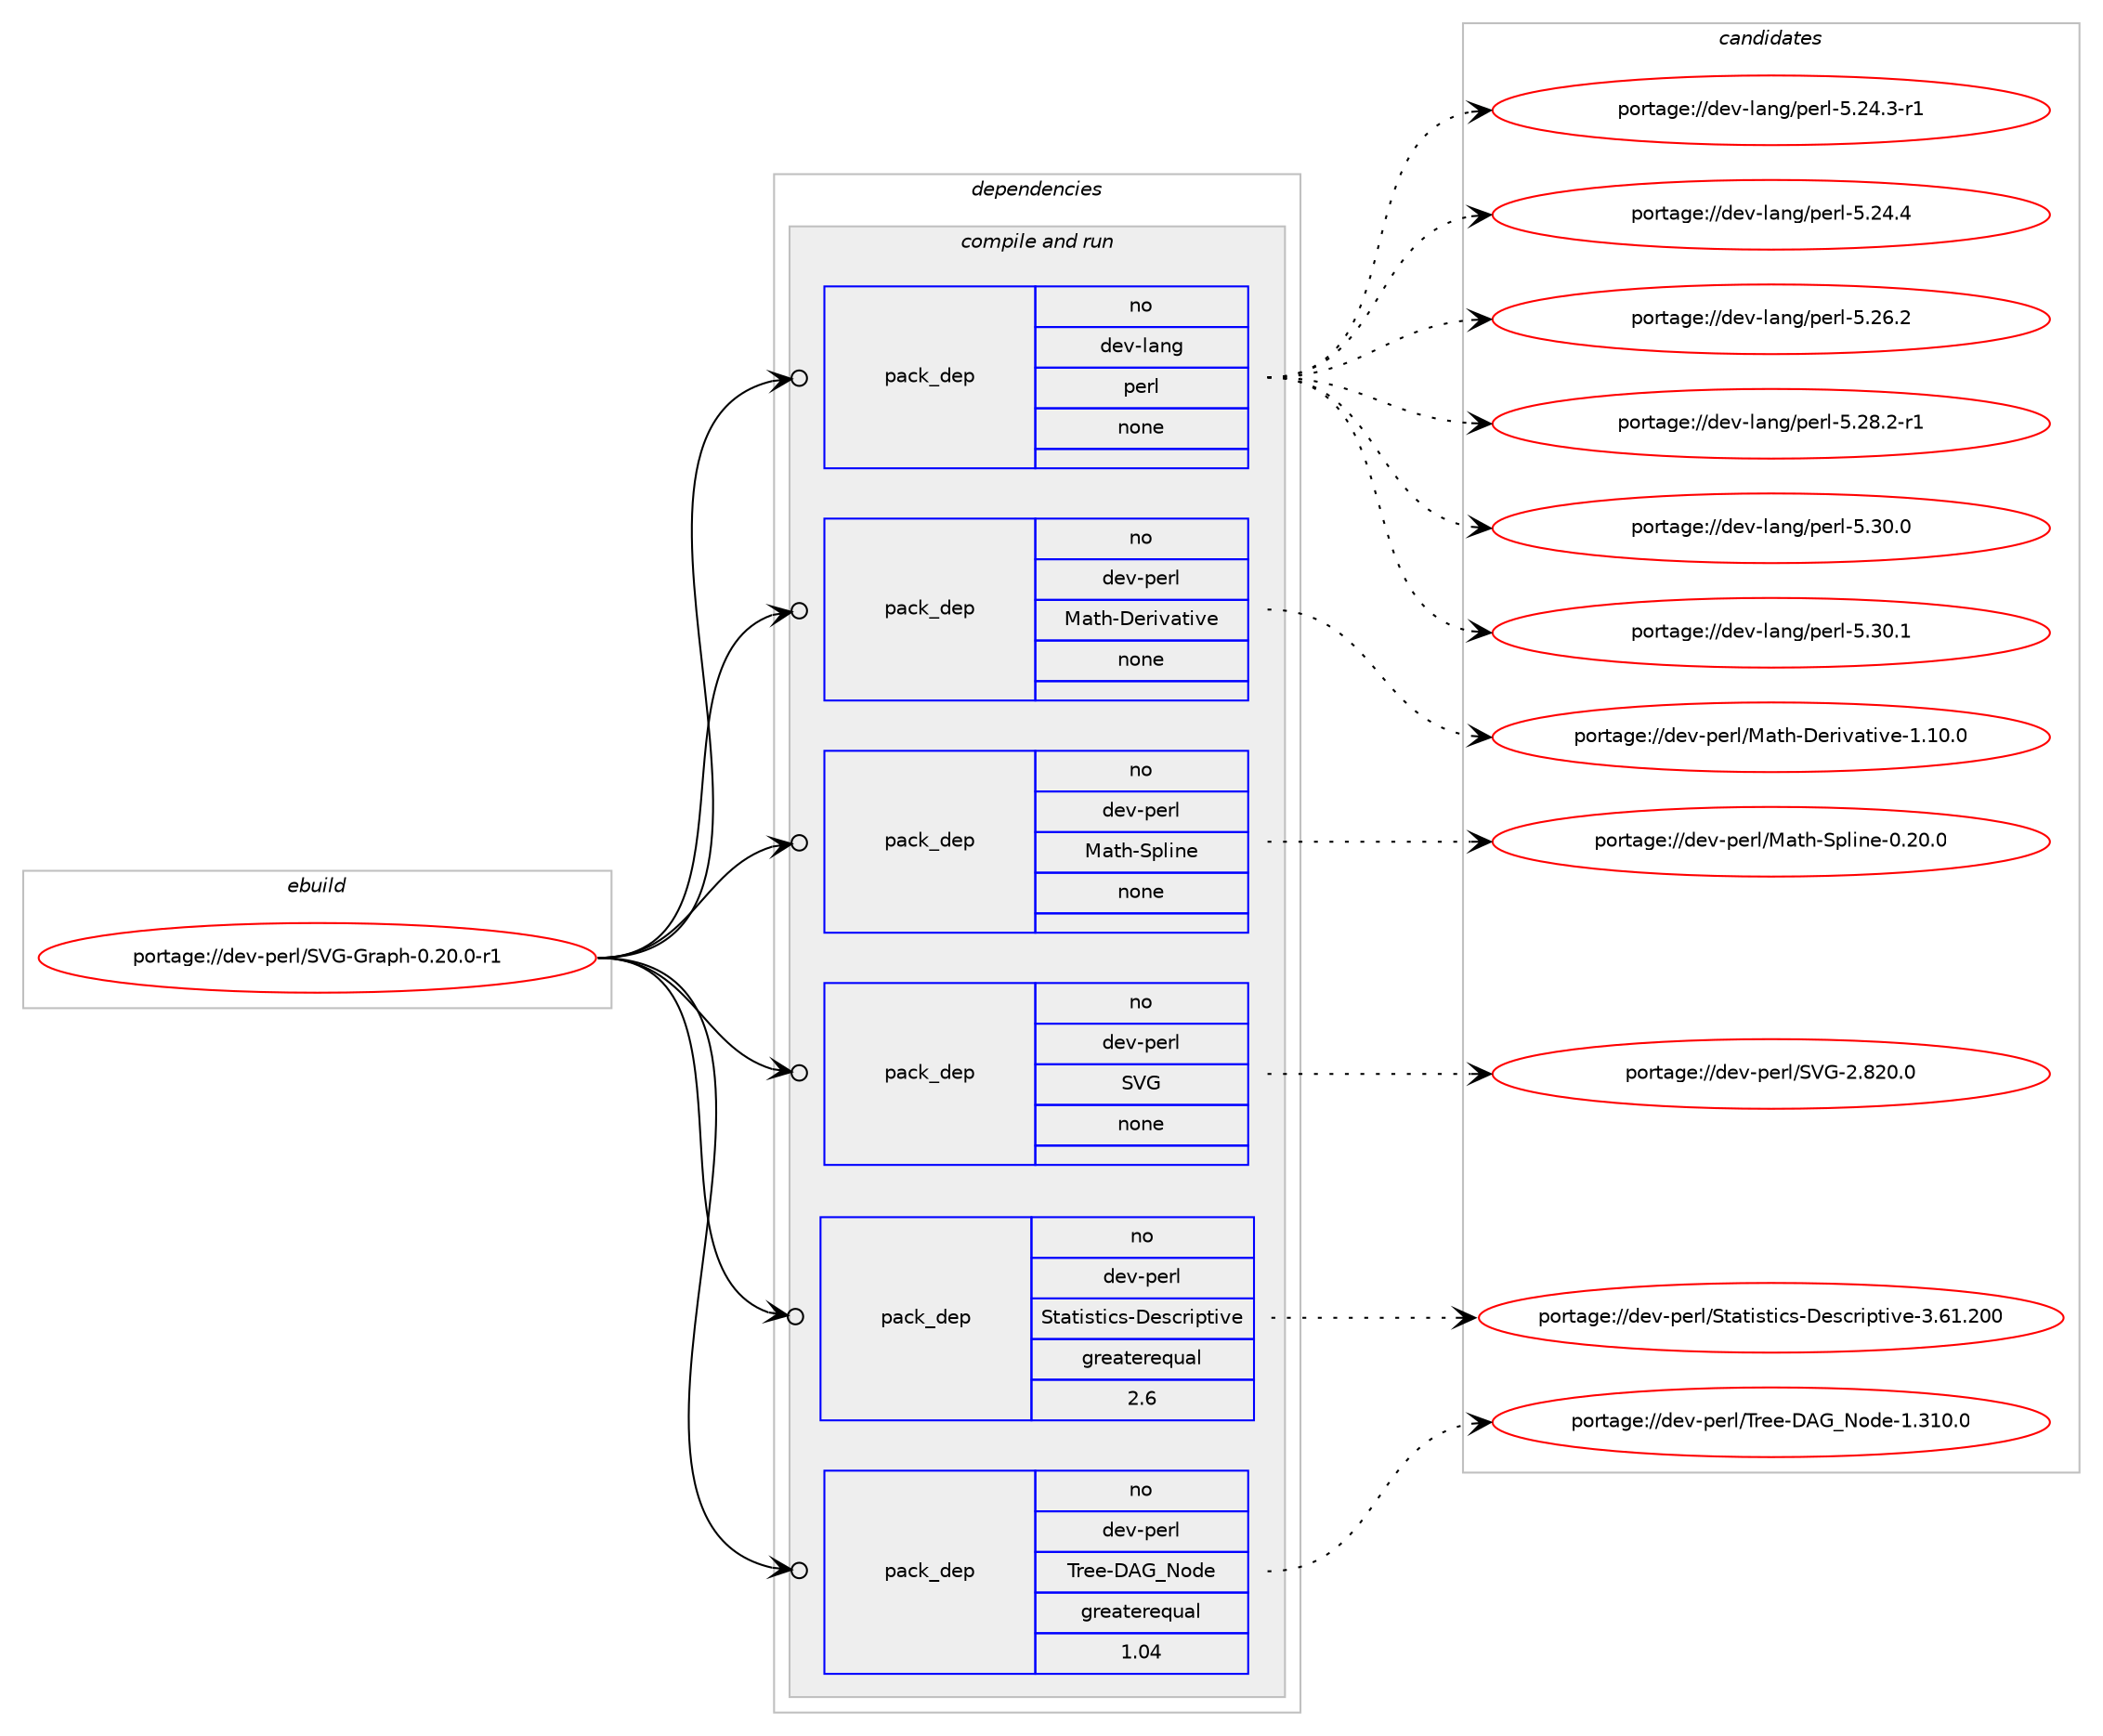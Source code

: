 digraph prolog {

# *************
# Graph options
# *************

newrank=true;
concentrate=true;
compound=true;
graph [rankdir=LR,fontname=Helvetica,fontsize=10,ranksep=1.5];#, ranksep=2.5, nodesep=0.2];
edge  [arrowhead=vee];
node  [fontname=Helvetica,fontsize=10];

# **********
# The ebuild
# **********

subgraph cluster_leftcol {
color=gray;
rank=same;
label=<<i>ebuild</i>>;
id [label="portage://dev-perl/SVG-Graph-0.20.0-r1", color=red, width=4, href="../dev-perl/SVG-Graph-0.20.0-r1.svg"];
}

# ****************
# The dependencies
# ****************

subgraph cluster_midcol {
color=gray;
label=<<i>dependencies</i>>;
subgraph cluster_compile {
fillcolor="#eeeeee";
style=filled;
label=<<i>compile</i>>;
}
subgraph cluster_compileandrun {
fillcolor="#eeeeee";
style=filled;
label=<<i>compile and run</i>>;
subgraph pack93344 {
dependency120115 [label=<<TABLE BORDER="0" CELLBORDER="1" CELLSPACING="0" CELLPADDING="4" WIDTH="220"><TR><TD ROWSPAN="6" CELLPADDING="30">pack_dep</TD></TR><TR><TD WIDTH="110">no</TD></TR><TR><TD>dev-lang</TD></TR><TR><TD>perl</TD></TR><TR><TD>none</TD></TR><TR><TD></TD></TR></TABLE>>, shape=none, color=blue];
}
id:e -> dependency120115:w [weight=20,style="solid",arrowhead="odotvee"];
subgraph pack93345 {
dependency120116 [label=<<TABLE BORDER="0" CELLBORDER="1" CELLSPACING="0" CELLPADDING="4" WIDTH="220"><TR><TD ROWSPAN="6" CELLPADDING="30">pack_dep</TD></TR><TR><TD WIDTH="110">no</TD></TR><TR><TD>dev-perl</TD></TR><TR><TD>Math-Derivative</TD></TR><TR><TD>none</TD></TR><TR><TD></TD></TR></TABLE>>, shape=none, color=blue];
}
id:e -> dependency120116:w [weight=20,style="solid",arrowhead="odotvee"];
subgraph pack93346 {
dependency120117 [label=<<TABLE BORDER="0" CELLBORDER="1" CELLSPACING="0" CELLPADDING="4" WIDTH="220"><TR><TD ROWSPAN="6" CELLPADDING="30">pack_dep</TD></TR><TR><TD WIDTH="110">no</TD></TR><TR><TD>dev-perl</TD></TR><TR><TD>Math-Spline</TD></TR><TR><TD>none</TD></TR><TR><TD></TD></TR></TABLE>>, shape=none, color=blue];
}
id:e -> dependency120117:w [weight=20,style="solid",arrowhead="odotvee"];
subgraph pack93347 {
dependency120118 [label=<<TABLE BORDER="0" CELLBORDER="1" CELLSPACING="0" CELLPADDING="4" WIDTH="220"><TR><TD ROWSPAN="6" CELLPADDING="30">pack_dep</TD></TR><TR><TD WIDTH="110">no</TD></TR><TR><TD>dev-perl</TD></TR><TR><TD>SVG</TD></TR><TR><TD>none</TD></TR><TR><TD></TD></TR></TABLE>>, shape=none, color=blue];
}
id:e -> dependency120118:w [weight=20,style="solid",arrowhead="odotvee"];
subgraph pack93348 {
dependency120119 [label=<<TABLE BORDER="0" CELLBORDER="1" CELLSPACING="0" CELLPADDING="4" WIDTH="220"><TR><TD ROWSPAN="6" CELLPADDING="30">pack_dep</TD></TR><TR><TD WIDTH="110">no</TD></TR><TR><TD>dev-perl</TD></TR><TR><TD>Statistics-Descriptive</TD></TR><TR><TD>greaterequal</TD></TR><TR><TD>2.6</TD></TR></TABLE>>, shape=none, color=blue];
}
id:e -> dependency120119:w [weight=20,style="solid",arrowhead="odotvee"];
subgraph pack93349 {
dependency120120 [label=<<TABLE BORDER="0" CELLBORDER="1" CELLSPACING="0" CELLPADDING="4" WIDTH="220"><TR><TD ROWSPAN="6" CELLPADDING="30">pack_dep</TD></TR><TR><TD WIDTH="110">no</TD></TR><TR><TD>dev-perl</TD></TR><TR><TD>Tree-DAG_Node</TD></TR><TR><TD>greaterequal</TD></TR><TR><TD>1.04</TD></TR></TABLE>>, shape=none, color=blue];
}
id:e -> dependency120120:w [weight=20,style="solid",arrowhead="odotvee"];
}
subgraph cluster_run {
fillcolor="#eeeeee";
style=filled;
label=<<i>run</i>>;
}
}

# **************
# The candidates
# **************

subgraph cluster_choices {
rank=same;
color=gray;
label=<<i>candidates</i>>;

subgraph choice93344 {
color=black;
nodesep=1;
choiceportage100101118451089711010347112101114108455346505246514511449 [label="portage://dev-lang/perl-5.24.3-r1", color=red, width=4,href="../dev-lang/perl-5.24.3-r1.svg"];
choiceportage10010111845108971101034711210111410845534650524652 [label="portage://dev-lang/perl-5.24.4", color=red, width=4,href="../dev-lang/perl-5.24.4.svg"];
choiceportage10010111845108971101034711210111410845534650544650 [label="portage://dev-lang/perl-5.26.2", color=red, width=4,href="../dev-lang/perl-5.26.2.svg"];
choiceportage100101118451089711010347112101114108455346505646504511449 [label="portage://dev-lang/perl-5.28.2-r1", color=red, width=4,href="../dev-lang/perl-5.28.2-r1.svg"];
choiceportage10010111845108971101034711210111410845534651484648 [label="portage://dev-lang/perl-5.30.0", color=red, width=4,href="../dev-lang/perl-5.30.0.svg"];
choiceportage10010111845108971101034711210111410845534651484649 [label="portage://dev-lang/perl-5.30.1", color=red, width=4,href="../dev-lang/perl-5.30.1.svg"];
dependency120115:e -> choiceportage100101118451089711010347112101114108455346505246514511449:w [style=dotted,weight="100"];
dependency120115:e -> choiceportage10010111845108971101034711210111410845534650524652:w [style=dotted,weight="100"];
dependency120115:e -> choiceportage10010111845108971101034711210111410845534650544650:w [style=dotted,weight="100"];
dependency120115:e -> choiceportage100101118451089711010347112101114108455346505646504511449:w [style=dotted,weight="100"];
dependency120115:e -> choiceportage10010111845108971101034711210111410845534651484648:w [style=dotted,weight="100"];
dependency120115:e -> choiceportage10010111845108971101034711210111410845534651484649:w [style=dotted,weight="100"];
}
subgraph choice93345 {
color=black;
nodesep=1;
choiceportage1001011184511210111410847779711610445681011141051189711610511810145494649484648 [label="portage://dev-perl/Math-Derivative-1.10.0", color=red, width=4,href="../dev-perl/Math-Derivative-1.10.0.svg"];
dependency120116:e -> choiceportage1001011184511210111410847779711610445681011141051189711610511810145494649484648:w [style=dotted,weight="100"];
}
subgraph choice93346 {
color=black;
nodesep=1;
choiceportage10010111845112101114108477797116104458311210810511010145484650484648 [label="portage://dev-perl/Math-Spline-0.20.0", color=red, width=4,href="../dev-perl/Math-Spline-0.20.0.svg"];
dependency120117:e -> choiceportage10010111845112101114108477797116104458311210810511010145484650484648:w [style=dotted,weight="100"];
}
subgraph choice93347 {
color=black;
nodesep=1;
choiceportage10010111845112101114108478386714550465650484648 [label="portage://dev-perl/SVG-2.820.0", color=red, width=4,href="../dev-perl/SVG-2.820.0.svg"];
dependency120118:e -> choiceportage10010111845112101114108478386714550465650484648:w [style=dotted,weight="100"];
}
subgraph choice93348 {
color=black;
nodesep=1;
choiceportage1001011184511210111410847831169711610511511610599115456810111599114105112116105118101455146544946504848 [label="portage://dev-perl/Statistics-Descriptive-3.61.200", color=red, width=4,href="../dev-perl/Statistics-Descriptive-3.61.200.svg"];
dependency120119:e -> choiceportage1001011184511210111410847831169711610511511610599115456810111599114105112116105118101455146544946504848:w [style=dotted,weight="100"];
}
subgraph choice93349 {
color=black;
nodesep=1;
choiceportage1001011184511210111410847841141011014568657195781111001014549465149484648 [label="portage://dev-perl/Tree-DAG_Node-1.310.0", color=red, width=4,href="../dev-perl/Tree-DAG_Node-1.310.0.svg"];
dependency120120:e -> choiceportage1001011184511210111410847841141011014568657195781111001014549465149484648:w [style=dotted,weight="100"];
}
}

}
